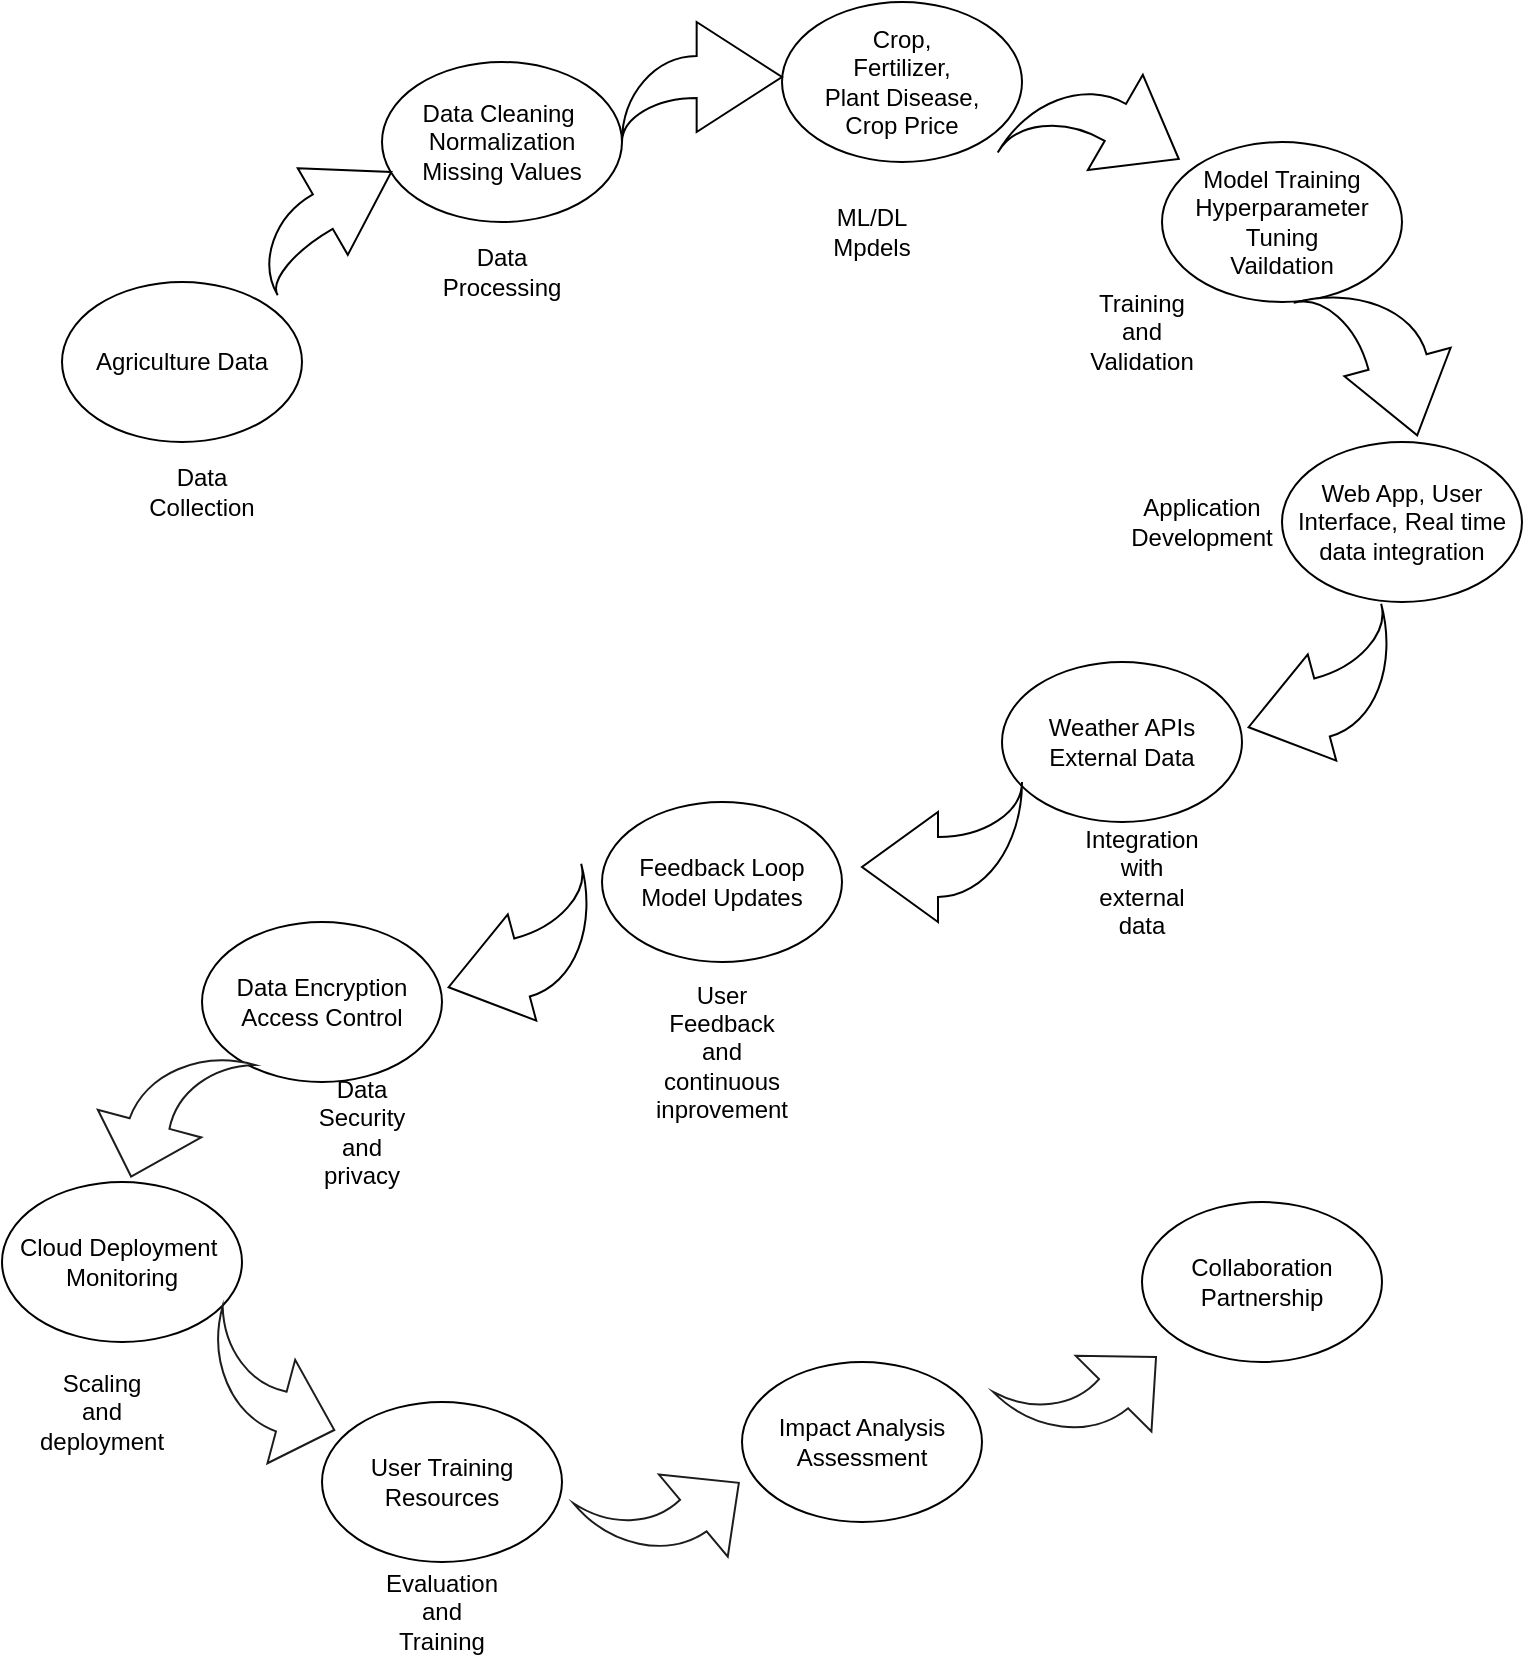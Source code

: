 <mxfile version="21.8.0" type="device">
  <diagram name="Page-1" id="0A_bDV2b6-4k6jsNSAsV">
    <mxGraphModel dx="794" dy="471" grid="1" gridSize="10" guides="1" tooltips="1" connect="1" arrows="1" fold="1" page="1" pageScale="1" pageWidth="850" pageHeight="1100" math="0" shadow="0">
      <root>
        <mxCell id="0" />
        <mxCell id="1" parent="0" />
        <mxCell id="c849PaAZQ4ik_Zr1xFz_-7" value="Agriculture Data" style="ellipse;whiteSpace=wrap;html=1;" vertex="1" parent="1">
          <mxGeometry x="50" y="160" width="120" height="80" as="geometry" />
        </mxCell>
        <mxCell id="c849PaAZQ4ik_Zr1xFz_-9" value="Data Cleaning&amp;nbsp;&lt;br&gt;Normalization&lt;br&gt;Missing Values" style="ellipse;whiteSpace=wrap;html=1;" vertex="1" parent="1">
          <mxGeometry x="210" y="50" width="120" height="80" as="geometry" />
        </mxCell>
        <mxCell id="c849PaAZQ4ik_Zr1xFz_-10" value="Crop, &lt;br&gt;Fertilizer,&lt;br&gt;Plant Disease,&lt;br&gt;Crop Price" style="ellipse;whiteSpace=wrap;html=1;" vertex="1" parent="1">
          <mxGeometry x="410" y="20" width="120" height="80" as="geometry" />
        </mxCell>
        <mxCell id="c849PaAZQ4ik_Zr1xFz_-11" value="Model Training&lt;br&gt;Hyperparameter Tuning&lt;br&gt;Vaildation" style="ellipse;whiteSpace=wrap;html=1;" vertex="1" parent="1">
          <mxGeometry x="600" y="90" width="120" height="80" as="geometry" />
        </mxCell>
        <mxCell id="c849PaAZQ4ik_Zr1xFz_-12" value="Web App, User Interface, Real time data integration" style="ellipse;whiteSpace=wrap;html=1;" vertex="1" parent="1">
          <mxGeometry x="660" y="240" width="120" height="80" as="geometry" />
        </mxCell>
        <mxCell id="c849PaAZQ4ik_Zr1xFz_-13" value="Weather APIs&lt;br&gt;External Data" style="ellipse;whiteSpace=wrap;html=1;" vertex="1" parent="1">
          <mxGeometry x="520" y="350" width="120" height="80" as="geometry" />
        </mxCell>
        <mxCell id="c849PaAZQ4ik_Zr1xFz_-14" value="Cloud Deployment&amp;nbsp;&lt;br&gt;Monitoring" style="ellipse;whiteSpace=wrap;html=1;" vertex="1" parent="1">
          <mxGeometry x="20" y="610" width="120" height="80" as="geometry" />
        </mxCell>
        <mxCell id="c849PaAZQ4ik_Zr1xFz_-15" value="Impact Analysis&lt;br&gt;Assessment" style="ellipse;whiteSpace=wrap;html=1;" vertex="1" parent="1">
          <mxGeometry x="390" y="700" width="120" height="80" as="geometry" />
        </mxCell>
        <mxCell id="c849PaAZQ4ik_Zr1xFz_-16" value="Collaboration&lt;br&gt;Partnership" style="ellipse;whiteSpace=wrap;html=1;" vertex="1" parent="1">
          <mxGeometry x="590" y="620" width="120" height="80" as="geometry" />
        </mxCell>
        <mxCell id="c849PaAZQ4ik_Zr1xFz_-17" value="Feedback Loop&lt;br&gt;Model Updates" style="ellipse;whiteSpace=wrap;html=1;" vertex="1" parent="1">
          <mxGeometry x="320" y="420" width="120" height="80" as="geometry" />
        </mxCell>
        <mxCell id="c849PaAZQ4ik_Zr1xFz_-18" value="Data Encryption&lt;br&gt;Access Control" style="ellipse;whiteSpace=wrap;html=1;" vertex="1" parent="1">
          <mxGeometry x="120" y="480" width="120" height="80" as="geometry" />
        </mxCell>
        <mxCell id="c849PaAZQ4ik_Zr1xFz_-19" value="User Training&lt;br&gt;Resources" style="ellipse;whiteSpace=wrap;html=1;" vertex="1" parent="1">
          <mxGeometry x="180" y="720" width="120" height="80" as="geometry" />
        </mxCell>
        <mxCell id="c849PaAZQ4ik_Zr1xFz_-21" value="" style="html=1;shadow=0;dashed=0;align=center;verticalAlign=middle;shape=mxgraph.arrows2.jumpInArrow;dy=9.94;dx=39.55;arrowHead=55;rotation=-30;" vertex="1" parent="1">
          <mxGeometry x="140" y="100" width="80" height="50" as="geometry" />
        </mxCell>
        <mxCell id="c849PaAZQ4ik_Zr1xFz_-22" value="" style="html=1;shadow=0;dashed=0;align=center;verticalAlign=middle;shape=mxgraph.arrows2.jumpInArrow;dy=10.5;dx=42.67;arrowHead=55;" vertex="1" parent="1">
          <mxGeometry x="330" y="30" width="80" height="60" as="geometry" />
        </mxCell>
        <mxCell id="c849PaAZQ4ik_Zr1xFz_-23" value="" style="html=1;shadow=0;dashed=0;align=center;verticalAlign=middle;shape=mxgraph.arrows2.jumpInArrow;dy=10.62;dx=36.61;arrowHead=55;rotation=30;" vertex="1" parent="1">
          <mxGeometry x="530" y="50" width="80" height="70" as="geometry" />
        </mxCell>
        <mxCell id="c849PaAZQ4ik_Zr1xFz_-24" value="" style="html=1;shadow=0;dashed=0;align=center;verticalAlign=middle;shape=mxgraph.arrows2.jumpInArrow;dy=15;dx=38;arrowHead=55;rotation=75;" vertex="1" parent="1">
          <mxGeometry x="670" y="165" width="80" height="70" as="geometry" />
        </mxCell>
        <mxCell id="c849PaAZQ4ik_Zr1xFz_-25" value="" style="html=1;shadow=0;dashed=0;align=center;verticalAlign=middle;shape=mxgraph.arrows2.jumpInArrow;dy=15;dx=38;arrowHead=55;rotation=-195;" vertex="1" parent="1">
          <mxGeometry x="640" y="330" width="80" height="70" as="geometry" />
        </mxCell>
        <mxCell id="c849PaAZQ4ik_Zr1xFz_-26" value="" style="html=1;shadow=0;dashed=0;align=center;verticalAlign=middle;shape=mxgraph.arrows2.jumpInArrow;dy=15;dx=38;arrowHead=55;rotation=-180;" vertex="1" parent="1">
          <mxGeometry x="450" y="410" width="80" height="70" as="geometry" />
        </mxCell>
        <mxCell id="c849PaAZQ4ik_Zr1xFz_-27" value="" style="html=1;shadow=0;dashed=0;align=center;verticalAlign=middle;shape=mxgraph.arrows2.jumpInArrow;dy=15;dx=38;arrowHead=55;rotation=-195;" vertex="1" parent="1">
          <mxGeometry x="240" y="460" width="80" height="70" as="geometry" />
        </mxCell>
        <mxCell id="c849PaAZQ4ik_Zr1xFz_-30" value="" style="html=1;verticalLabelPosition=bottom;align=center;labelBackgroundColor=#ffffff;verticalAlign=top;strokeWidth=1;strokeColor=#1b1c1d;shadow=0;dashed=0;shape=mxgraph.ios7.icons.back;rotation=-75;" vertex="1" parent="1">
          <mxGeometry x="68.54" y="541.12" width="70" height="70" as="geometry" />
        </mxCell>
        <mxCell id="c849PaAZQ4ik_Zr1xFz_-31" value="" style="html=1;verticalLabelPosition=bottom;align=center;labelBackgroundColor=#ffffff;verticalAlign=top;strokeWidth=1;strokeColor=#1b1c1d;shadow=0;dashed=0;shape=mxgraph.ios7.icons.back;rotation=-165;" vertex="1" parent="1">
          <mxGeometry x="120" y="680" width="70" height="70" as="geometry" />
        </mxCell>
        <mxCell id="c849PaAZQ4ik_Zr1xFz_-32" value="" style="html=1;verticalLabelPosition=bottom;align=center;labelBackgroundColor=#ffffff;verticalAlign=top;strokeWidth=1;strokeColor=#1b1c1d;shadow=0;dashed=0;shape=mxgraph.ios7.icons.back;rotation=-220;" vertex="1" parent="1">
          <mxGeometry x="320" y="740" width="70" height="70" as="geometry" />
        </mxCell>
        <mxCell id="c849PaAZQ4ik_Zr1xFz_-33" value="" style="html=1;verticalLabelPosition=bottom;align=center;labelBackgroundColor=#ffffff;verticalAlign=top;strokeWidth=1;strokeColor=#1b1c1d;shadow=0;dashed=0;shape=mxgraph.ios7.icons.back;rotation=135;" vertex="1" parent="1">
          <mxGeometry x="530" y="680" width="70" height="70" as="geometry" />
        </mxCell>
        <mxCell id="c849PaAZQ4ik_Zr1xFz_-34" value="Data Collection" style="text;html=1;strokeColor=none;fillColor=none;align=center;verticalAlign=middle;whiteSpace=wrap;rounded=0;" vertex="1" parent="1">
          <mxGeometry x="90" y="250" width="60" height="30" as="geometry" />
        </mxCell>
        <mxCell id="c849PaAZQ4ik_Zr1xFz_-35" value="Data Processing" style="text;html=1;strokeColor=none;fillColor=none;align=center;verticalAlign=middle;whiteSpace=wrap;rounded=0;" vertex="1" parent="1">
          <mxGeometry x="240" y="140" width="60" height="30" as="geometry" />
        </mxCell>
        <mxCell id="c849PaAZQ4ik_Zr1xFz_-36" value="ML/DL Mpdels" style="text;html=1;strokeColor=none;fillColor=none;align=center;verticalAlign=middle;whiteSpace=wrap;rounded=0;" vertex="1" parent="1">
          <mxGeometry x="425" y="120" width="60" height="30" as="geometry" />
        </mxCell>
        <mxCell id="c849PaAZQ4ik_Zr1xFz_-37" value="Training and Validation" style="text;html=1;strokeColor=none;fillColor=none;align=center;verticalAlign=middle;whiteSpace=wrap;rounded=0;" vertex="1" parent="1">
          <mxGeometry x="560" y="170" width="60" height="30" as="geometry" />
        </mxCell>
        <mxCell id="c849PaAZQ4ik_Zr1xFz_-38" value="Application Development" style="text;html=1;strokeColor=none;fillColor=none;align=center;verticalAlign=middle;whiteSpace=wrap;rounded=0;" vertex="1" parent="1">
          <mxGeometry x="590" y="265" width="60" height="30" as="geometry" />
        </mxCell>
        <mxCell id="c849PaAZQ4ik_Zr1xFz_-39" value="Integration with external data" style="text;html=1;strokeColor=none;fillColor=none;align=center;verticalAlign=middle;whiteSpace=wrap;rounded=0;" vertex="1" parent="1">
          <mxGeometry x="560" y="445" width="60" height="30" as="geometry" />
        </mxCell>
        <mxCell id="c849PaAZQ4ik_Zr1xFz_-40" value="User Feedback and continuous inprovement" style="text;html=1;strokeColor=none;fillColor=none;align=center;verticalAlign=middle;whiteSpace=wrap;rounded=0;" vertex="1" parent="1">
          <mxGeometry x="350" y="530" width="60" height="30" as="geometry" />
        </mxCell>
        <mxCell id="c849PaAZQ4ik_Zr1xFz_-41" value="Data Security and privacy" style="text;html=1;strokeColor=none;fillColor=none;align=center;verticalAlign=middle;whiteSpace=wrap;rounded=0;" vertex="1" parent="1">
          <mxGeometry x="170" y="570" width="60" height="30" as="geometry" />
        </mxCell>
        <mxCell id="c849PaAZQ4ik_Zr1xFz_-42" value="Scaling and deployment" style="text;html=1;strokeColor=none;fillColor=none;align=center;verticalAlign=middle;whiteSpace=wrap;rounded=0;" vertex="1" parent="1">
          <mxGeometry x="40" y="710" width="60" height="30" as="geometry" />
        </mxCell>
        <mxCell id="c849PaAZQ4ik_Zr1xFz_-43" value="Evaluation and Training" style="text;html=1;strokeColor=none;fillColor=none;align=center;verticalAlign=middle;whiteSpace=wrap;rounded=0;" vertex="1" parent="1">
          <mxGeometry x="210" y="810" width="60" height="30" as="geometry" />
        </mxCell>
      </root>
    </mxGraphModel>
  </diagram>
</mxfile>
